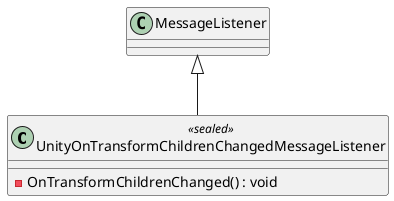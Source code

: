 @startuml
class UnityOnTransformChildrenChangedMessageListener <<sealed>> {
    - OnTransformChildrenChanged() : void
}
MessageListener <|-- UnityOnTransformChildrenChangedMessageListener
@enduml
